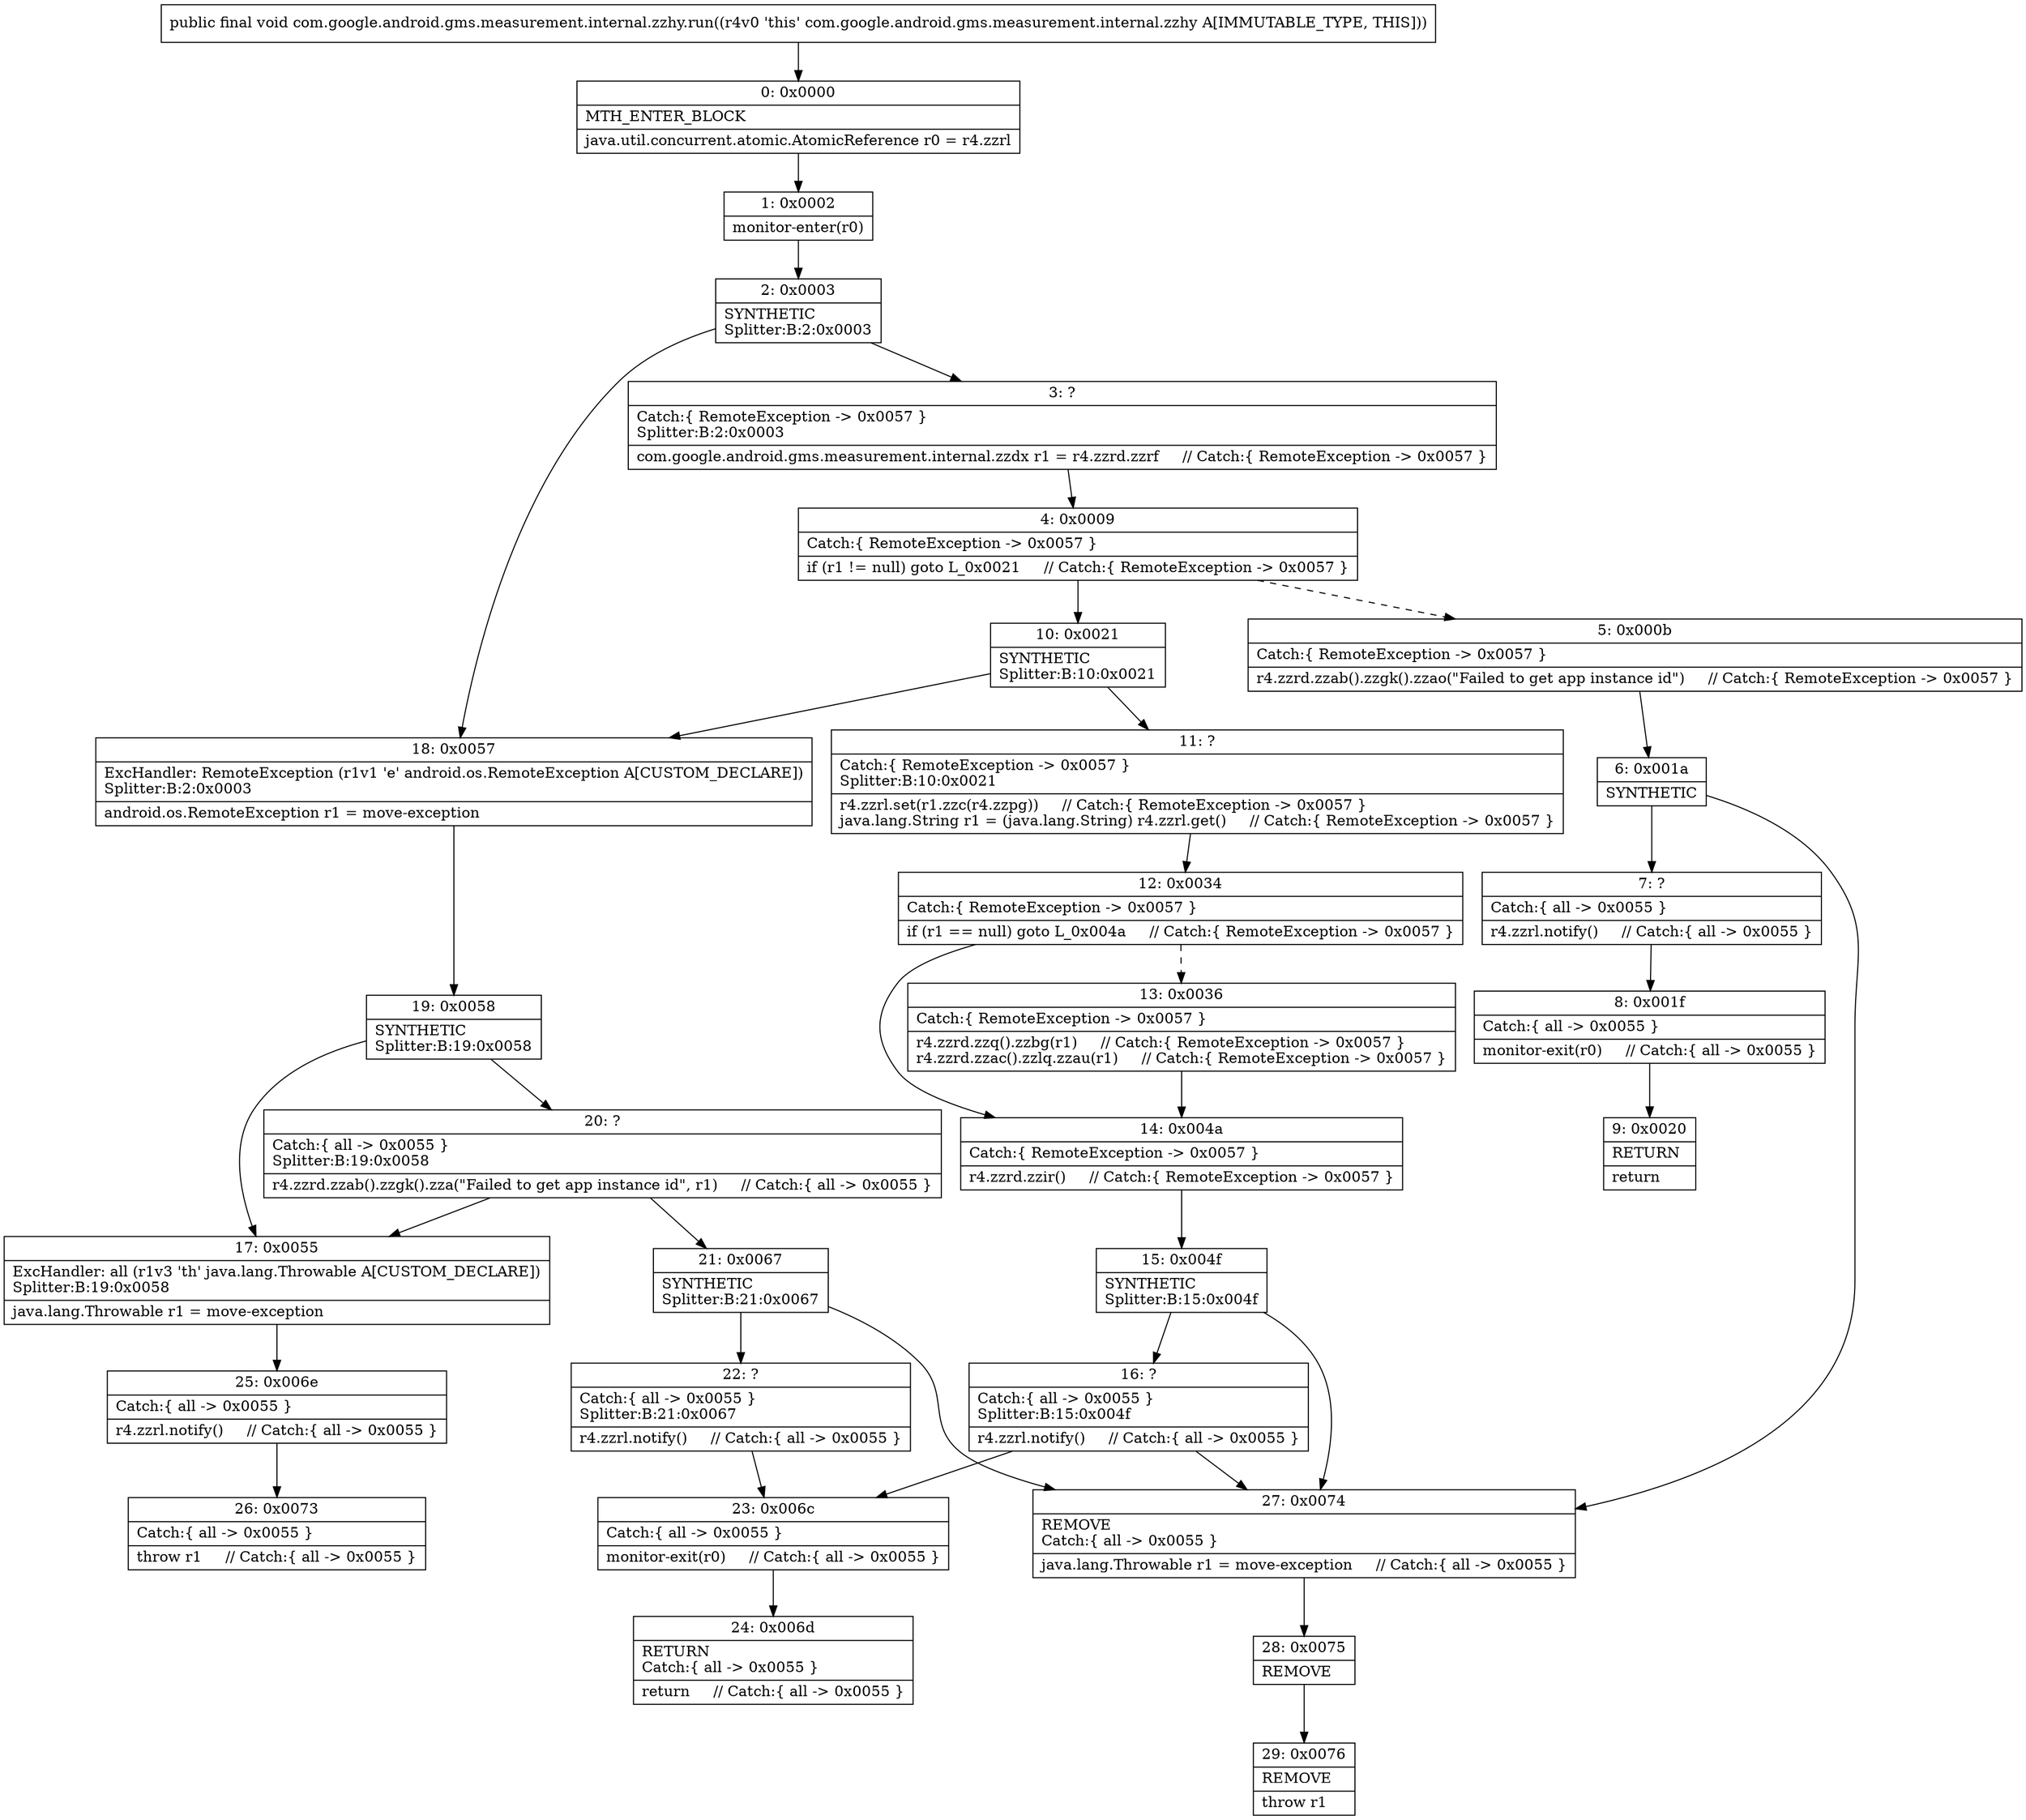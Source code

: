 digraph "CFG forcom.google.android.gms.measurement.internal.zzhy.run()V" {
Node_0 [shape=record,label="{0\:\ 0x0000|MTH_ENTER_BLOCK\l|java.util.concurrent.atomic.AtomicReference r0 = r4.zzrl\l}"];
Node_1 [shape=record,label="{1\:\ 0x0002|monitor\-enter(r0)\l}"];
Node_2 [shape=record,label="{2\:\ 0x0003|SYNTHETIC\lSplitter:B:2:0x0003\l}"];
Node_3 [shape=record,label="{3\:\ ?|Catch:\{ RemoteException \-\> 0x0057 \}\lSplitter:B:2:0x0003\l|com.google.android.gms.measurement.internal.zzdx r1 = r4.zzrd.zzrf     \/\/ Catch:\{ RemoteException \-\> 0x0057 \}\l}"];
Node_4 [shape=record,label="{4\:\ 0x0009|Catch:\{ RemoteException \-\> 0x0057 \}\l|if (r1 != null) goto L_0x0021     \/\/ Catch:\{ RemoteException \-\> 0x0057 \}\l}"];
Node_5 [shape=record,label="{5\:\ 0x000b|Catch:\{ RemoteException \-\> 0x0057 \}\l|r4.zzrd.zzab().zzgk().zzao(\"Failed to get app instance id\")     \/\/ Catch:\{ RemoteException \-\> 0x0057 \}\l}"];
Node_6 [shape=record,label="{6\:\ 0x001a|SYNTHETIC\l}"];
Node_7 [shape=record,label="{7\:\ ?|Catch:\{ all \-\> 0x0055 \}\l|r4.zzrl.notify()     \/\/ Catch:\{ all \-\> 0x0055 \}\l}"];
Node_8 [shape=record,label="{8\:\ 0x001f|Catch:\{ all \-\> 0x0055 \}\l|monitor\-exit(r0)     \/\/ Catch:\{ all \-\> 0x0055 \}\l}"];
Node_9 [shape=record,label="{9\:\ 0x0020|RETURN\l|return\l}"];
Node_10 [shape=record,label="{10\:\ 0x0021|SYNTHETIC\lSplitter:B:10:0x0021\l}"];
Node_11 [shape=record,label="{11\:\ ?|Catch:\{ RemoteException \-\> 0x0057 \}\lSplitter:B:10:0x0021\l|r4.zzrl.set(r1.zzc(r4.zzpg))     \/\/ Catch:\{ RemoteException \-\> 0x0057 \}\ljava.lang.String r1 = (java.lang.String) r4.zzrl.get()     \/\/ Catch:\{ RemoteException \-\> 0x0057 \}\l}"];
Node_12 [shape=record,label="{12\:\ 0x0034|Catch:\{ RemoteException \-\> 0x0057 \}\l|if (r1 == null) goto L_0x004a     \/\/ Catch:\{ RemoteException \-\> 0x0057 \}\l}"];
Node_13 [shape=record,label="{13\:\ 0x0036|Catch:\{ RemoteException \-\> 0x0057 \}\l|r4.zzrd.zzq().zzbg(r1)     \/\/ Catch:\{ RemoteException \-\> 0x0057 \}\lr4.zzrd.zzac().zzlq.zzau(r1)     \/\/ Catch:\{ RemoteException \-\> 0x0057 \}\l}"];
Node_14 [shape=record,label="{14\:\ 0x004a|Catch:\{ RemoteException \-\> 0x0057 \}\l|r4.zzrd.zzir()     \/\/ Catch:\{ RemoteException \-\> 0x0057 \}\l}"];
Node_15 [shape=record,label="{15\:\ 0x004f|SYNTHETIC\lSplitter:B:15:0x004f\l}"];
Node_16 [shape=record,label="{16\:\ ?|Catch:\{ all \-\> 0x0055 \}\lSplitter:B:15:0x004f\l|r4.zzrl.notify()     \/\/ Catch:\{ all \-\> 0x0055 \}\l}"];
Node_17 [shape=record,label="{17\:\ 0x0055|ExcHandler: all (r1v3 'th' java.lang.Throwable A[CUSTOM_DECLARE])\lSplitter:B:19:0x0058\l|java.lang.Throwable r1 = move\-exception\l}"];
Node_18 [shape=record,label="{18\:\ 0x0057|ExcHandler: RemoteException (r1v1 'e' android.os.RemoteException A[CUSTOM_DECLARE])\lSplitter:B:2:0x0003\l|android.os.RemoteException r1 = move\-exception\l}"];
Node_19 [shape=record,label="{19\:\ 0x0058|SYNTHETIC\lSplitter:B:19:0x0058\l}"];
Node_20 [shape=record,label="{20\:\ ?|Catch:\{ all \-\> 0x0055 \}\lSplitter:B:19:0x0058\l|r4.zzrd.zzab().zzgk().zza(\"Failed to get app instance id\", r1)     \/\/ Catch:\{ all \-\> 0x0055 \}\l}"];
Node_21 [shape=record,label="{21\:\ 0x0067|SYNTHETIC\lSplitter:B:21:0x0067\l}"];
Node_22 [shape=record,label="{22\:\ ?|Catch:\{ all \-\> 0x0055 \}\lSplitter:B:21:0x0067\l|r4.zzrl.notify()     \/\/ Catch:\{ all \-\> 0x0055 \}\l}"];
Node_23 [shape=record,label="{23\:\ 0x006c|Catch:\{ all \-\> 0x0055 \}\l|monitor\-exit(r0)     \/\/ Catch:\{ all \-\> 0x0055 \}\l}"];
Node_24 [shape=record,label="{24\:\ 0x006d|RETURN\lCatch:\{ all \-\> 0x0055 \}\l|return     \/\/ Catch:\{ all \-\> 0x0055 \}\l}"];
Node_25 [shape=record,label="{25\:\ 0x006e|Catch:\{ all \-\> 0x0055 \}\l|r4.zzrl.notify()     \/\/ Catch:\{ all \-\> 0x0055 \}\l}"];
Node_26 [shape=record,label="{26\:\ 0x0073|Catch:\{ all \-\> 0x0055 \}\l|throw r1     \/\/ Catch:\{ all \-\> 0x0055 \}\l}"];
Node_27 [shape=record,label="{27\:\ 0x0074|REMOVE\lCatch:\{ all \-\> 0x0055 \}\l|java.lang.Throwable r1 = move\-exception     \/\/ Catch:\{ all \-\> 0x0055 \}\l}"];
Node_28 [shape=record,label="{28\:\ 0x0075|REMOVE\l}"];
Node_29 [shape=record,label="{29\:\ 0x0076|REMOVE\l|throw r1\l}"];
MethodNode[shape=record,label="{public final void com.google.android.gms.measurement.internal.zzhy.run((r4v0 'this' com.google.android.gms.measurement.internal.zzhy A[IMMUTABLE_TYPE, THIS])) }"];
MethodNode -> Node_0;
Node_0 -> Node_1;
Node_1 -> Node_2;
Node_2 -> Node_3;
Node_2 -> Node_18;
Node_3 -> Node_4;
Node_4 -> Node_5[style=dashed];
Node_4 -> Node_10;
Node_5 -> Node_6;
Node_6 -> Node_7;
Node_6 -> Node_27;
Node_7 -> Node_8;
Node_8 -> Node_9;
Node_10 -> Node_11;
Node_10 -> Node_18;
Node_11 -> Node_12;
Node_12 -> Node_13[style=dashed];
Node_12 -> Node_14;
Node_13 -> Node_14;
Node_14 -> Node_15;
Node_15 -> Node_16;
Node_15 -> Node_27;
Node_16 -> Node_27;
Node_16 -> Node_23;
Node_17 -> Node_25;
Node_18 -> Node_19;
Node_19 -> Node_20;
Node_19 -> Node_17;
Node_20 -> Node_21;
Node_20 -> Node_17;
Node_21 -> Node_22;
Node_21 -> Node_27;
Node_22 -> Node_23;
Node_23 -> Node_24;
Node_25 -> Node_26;
Node_27 -> Node_28;
Node_28 -> Node_29;
}

